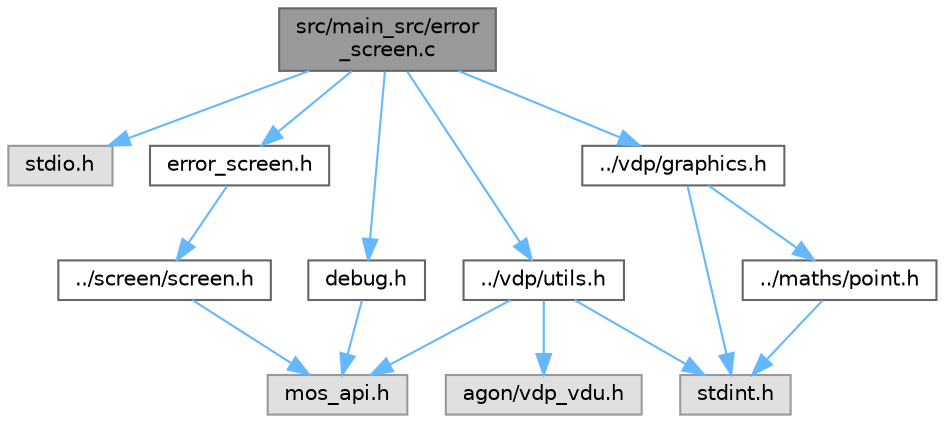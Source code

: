 digraph "src/main_src/error_screen.c"
{
 // LATEX_PDF_SIZE
  bgcolor="transparent";
  edge [fontname=Helvetica,fontsize=10,labelfontname=Helvetica,labelfontsize=10];
  node [fontname=Helvetica,fontsize=10,shape=box,height=0.2,width=0.4];
  Node1 [id="Node000001",label="src/main_src/error\l_screen.c",height=0.2,width=0.4,color="gray40", fillcolor="grey60", style="filled", fontcolor="black",tooltip=" "];
  Node1 -> Node2 [id="edge15_Node000001_Node000002",color="steelblue1",style="solid",tooltip=" "];
  Node2 [id="Node000002",label="stdio.h",height=0.2,width=0.4,color="grey60", fillcolor="#E0E0E0", style="filled",tooltip=" "];
  Node1 -> Node3 [id="edge16_Node000001_Node000003",color="steelblue1",style="solid",tooltip=" "];
  Node3 [id="Node000003",label="error_screen.h",height=0.2,width=0.4,color="grey40", fillcolor="white", style="filled",URL="$error__screen_8h.html",tooltip=" "];
  Node3 -> Node4 [id="edge17_Node000003_Node000004",color="steelblue1",style="solid",tooltip=" "];
  Node4 [id="Node000004",label="../screen/screen.h",height=0.2,width=0.4,color="grey40", fillcolor="white", style="filled",URL="$screen_8h.html",tooltip=" "];
  Node4 -> Node5 [id="edge18_Node000004_Node000005",color="steelblue1",style="solid",tooltip=" "];
  Node5 [id="Node000005",label="mos_api.h",height=0.2,width=0.4,color="grey60", fillcolor="#E0E0E0", style="filled",tooltip=" "];
  Node1 -> Node6 [id="edge19_Node000001_Node000006",color="steelblue1",style="solid",tooltip=" "];
  Node6 [id="Node000006",label="../vdp/utils.h",height=0.2,width=0.4,color="grey40", fillcolor="white", style="filled",URL="$utils_8h.html",tooltip=" "];
  Node6 -> Node7 [id="edge20_Node000006_Node000007",color="steelblue1",style="solid",tooltip=" "];
  Node7 [id="Node000007",label="agon/vdp_vdu.h",height=0.2,width=0.4,color="grey60", fillcolor="#E0E0E0", style="filled",tooltip=" "];
  Node6 -> Node5 [id="edge21_Node000006_Node000005",color="steelblue1",style="solid",tooltip=" "];
  Node6 -> Node8 [id="edge22_Node000006_Node000008",color="steelblue1",style="solid",tooltip=" "];
  Node8 [id="Node000008",label="stdint.h",height=0.2,width=0.4,color="grey60", fillcolor="#E0E0E0", style="filled",tooltip=" "];
  Node1 -> Node9 [id="edge23_Node000001_Node000009",color="steelblue1",style="solid",tooltip=" "];
  Node9 [id="Node000009",label="../vdp/graphics.h",height=0.2,width=0.4,color="grey40", fillcolor="white", style="filled",URL="$graphics_8h.html",tooltip=" "];
  Node9 -> Node8 [id="edge24_Node000009_Node000008",color="steelblue1",style="solid",tooltip=" "];
  Node9 -> Node10 [id="edge25_Node000009_Node000010",color="steelblue1",style="solid",tooltip=" "];
  Node10 [id="Node000010",label="../maths/point.h",height=0.2,width=0.4,color="grey40", fillcolor="white", style="filled",URL="$point_8h.html",tooltip=" "];
  Node10 -> Node8 [id="edge26_Node000010_Node000008",color="steelblue1",style="solid",tooltip=" "];
  Node1 -> Node11 [id="edge27_Node000001_Node000011",color="steelblue1",style="solid",tooltip=" "];
  Node11 [id="Node000011",label="debug.h",height=0.2,width=0.4,color="grey40", fillcolor="white", style="filled",URL="$debug_8h.html",tooltip=" "];
  Node11 -> Node5 [id="edge28_Node000011_Node000005",color="steelblue1",style="solid",tooltip=" "];
}
